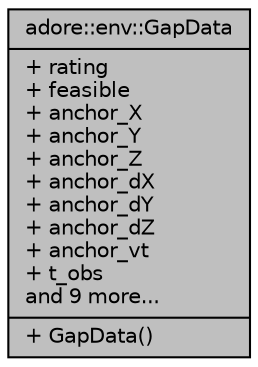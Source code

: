 digraph "adore::env::GapData"
{
 // LATEX_PDF_SIZE
  edge [fontname="Helvetica",fontsize="10",labelfontname="Helvetica",labelfontsize="10"];
  node [fontname="Helvetica",fontsize="10",shape=record];
  Node1 [label="{adore::env::GapData\n|+ rating\l+ feasible\l+ anchor_X\l+ anchor_Y\l+ anchor_Z\l+ anchor_dX\l+ anchor_dY\l+ anchor_dZ\l+ anchor_vt\l+ t_obs\land 9 more...\l|+ GapData()\l}",height=0.2,width=0.4,color="black", fillcolor="grey75", style="filled", fontcolor="black",tooltip=" "];
}
